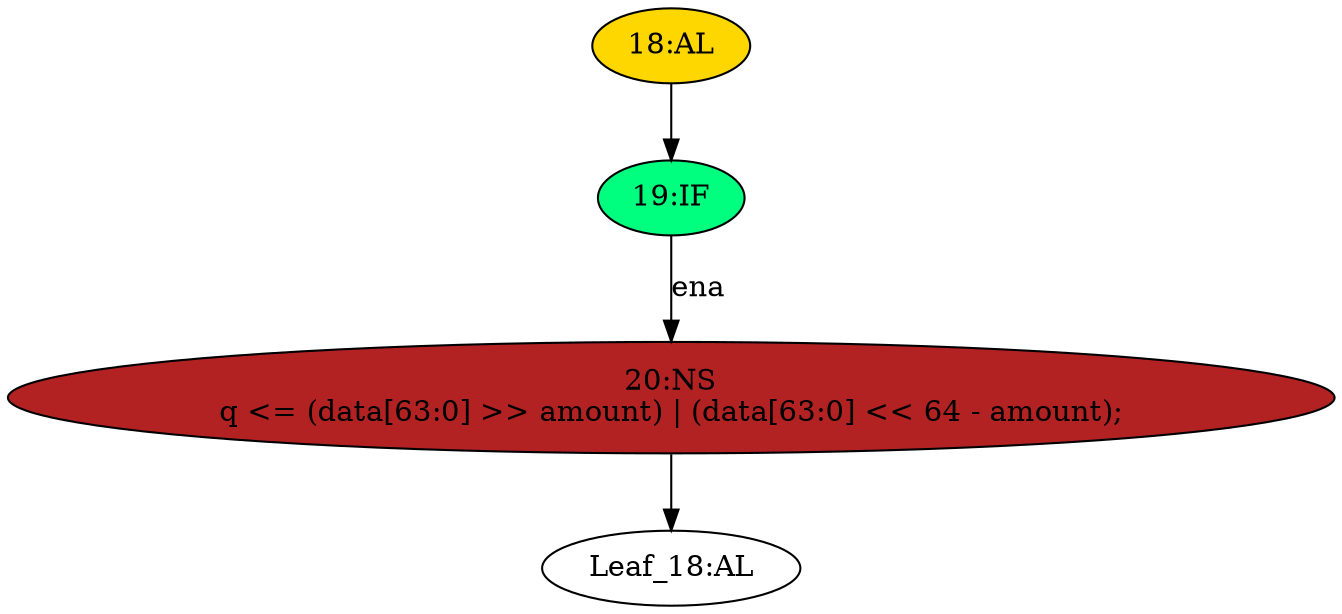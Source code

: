 strict digraph "" {
	node [label="\N"];
	"18:AL"	[ast="<pyverilog.vparser.ast.Always object at 0x7f1a331b8690>",
		clk_sens=True,
		fillcolor=gold,
		label="18:AL",
		sens="['clk']",
		statements="[]",
		style=filled,
		typ=Always,
		use_var="['ena', 'amount', 'data']"];
	"19:IF"	[ast="<pyverilog.vparser.ast.IfStatement object at 0x7f1a331b8850>",
		fillcolor=springgreen,
		label="19:IF",
		statements="[]",
		style=filled,
		typ=IfStatement];
	"18:AL" -> "19:IF"	[cond="[]",
		lineno=None];
	"Leaf_18:AL"	[def_var="['q']",
		label="Leaf_18:AL"];
	"20:NS"	[ast="<pyverilog.vparser.ast.NonblockingSubstitution object at 0x7f1a331b8910>",
		fillcolor=firebrick,
		label="20:NS
q <= (data[63:0] >> amount) | (data[63:0] << 64 - amount);",
		statements="[<pyverilog.vparser.ast.NonblockingSubstitution object at 0x7f1a331b8910>]",
		style=filled,
		typ=NonblockingSubstitution];
	"20:NS" -> "Leaf_18:AL"	[cond="[]",
		lineno=None];
	"19:IF" -> "20:NS"	[cond="['ena']",
		label=ena,
		lineno=19];
}
